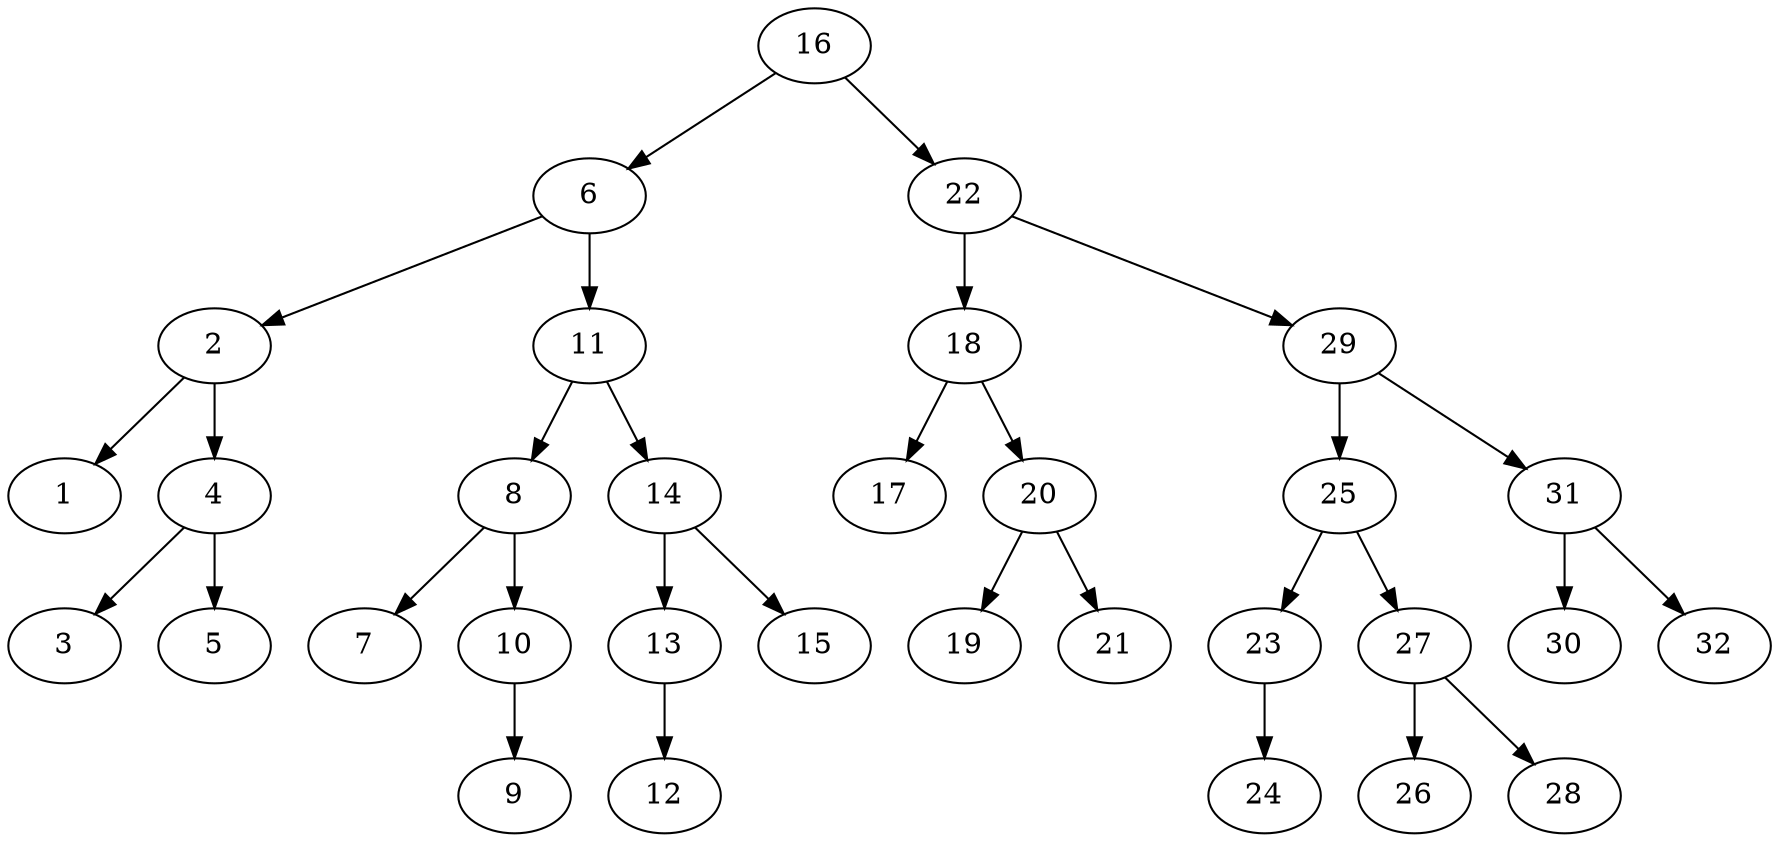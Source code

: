 digraph {
 16 -> 6;
 6 -> 2;
 2 -> 1;
  2 -> 4; 4 -> 3;
  4 -> 5;  6 -> 11; 11 -> 8;
 8 -> 7;
  8 -> 10; 10 -> 9;
  11 -> 14; 14 -> 13;
 13 -> 12;
  14 -> 15;  16 -> 22; 22 -> 18;
 18 -> 17;
  18 -> 20; 20 -> 19;
  20 -> 21;  22 -> 29; 29 -> 25;
 25 -> 23;
  23 -> 24;  25 -> 27; 27 -> 26;
  27 -> 28;  29 -> 31; 31 -> 30;
  31 -> 32;}
